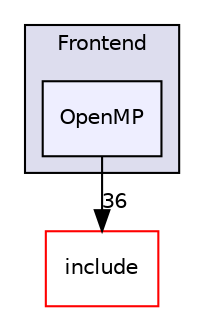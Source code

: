 digraph "lib/Frontend/OpenMP" {
  bgcolor=transparent;
  compound=true
  node [ fontsize="10", fontname="Helvetica"];
  edge [ labelfontsize="10", labelfontname="Helvetica"];
  subgraph clusterdir_852f2fa92acda3856ce29eb983aeba4a {
    graph [ bgcolor="#ddddee", pencolor="black", label="Frontend" fontname="Helvetica", fontsize="10", URL="dir_852f2fa92acda3856ce29eb983aeba4a.html"]
  dir_159656d92d18068c5bee1980a613048e [shape=box, label="OpenMP", style="filled", fillcolor="#eeeeff", pencolor="black", URL="dir_159656d92d18068c5bee1980a613048e.html"];
  }
  dir_d44c64559bbebec7f509842c48db8b23 [shape=box label="include" color="red" URL="dir_d44c64559bbebec7f509842c48db8b23.html"];
  dir_159656d92d18068c5bee1980a613048e->dir_d44c64559bbebec7f509842c48db8b23 [headlabel="36", labeldistance=1.5 headhref="dir_000072_000001.html"];
}
